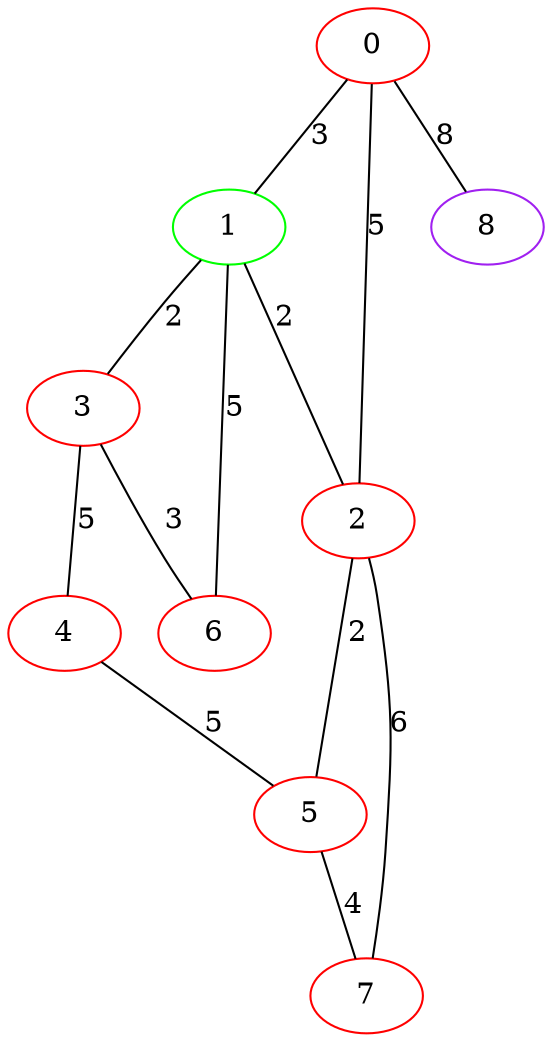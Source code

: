 graph "" {
0 [color=red, weight=1];
1 [color=green, weight=2];
2 [color=red, weight=1];
3 [color=red, weight=1];
4 [color=red, weight=1];
5 [color=red, weight=1];
6 [color=red, weight=1];
7 [color=red, weight=1];
8 [color=purple, weight=4];
0 -- 8  [key=0, label=8];
0 -- 1  [key=0, label=3];
0 -- 2  [key=0, label=5];
1 -- 2  [key=0, label=2];
1 -- 3  [key=0, label=2];
1 -- 6  [key=0, label=5];
2 -- 5  [key=0, label=2];
2 -- 7  [key=0, label=6];
3 -- 4  [key=0, label=5];
3 -- 6  [key=0, label=3];
4 -- 5  [key=0, label=5];
5 -- 7  [key=0, label=4];
}
